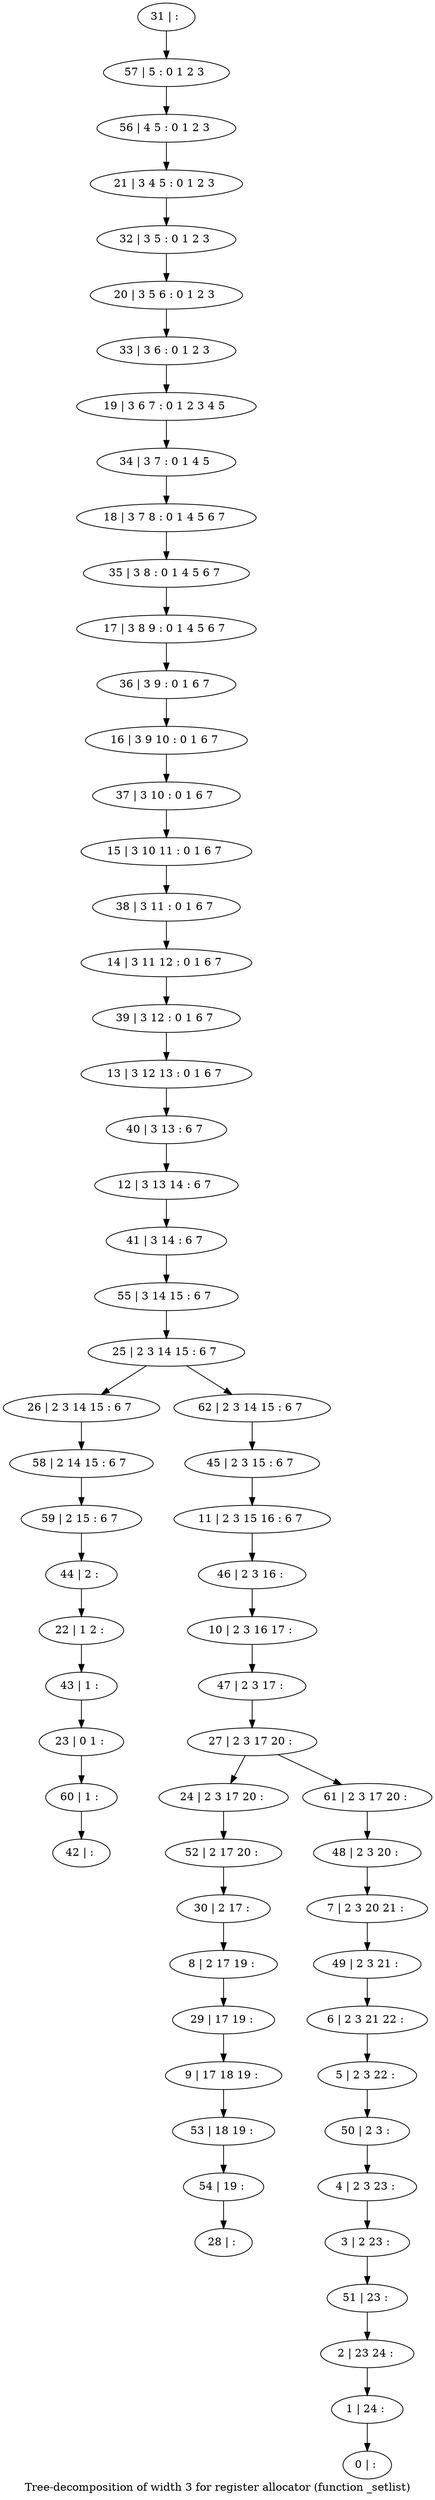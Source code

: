 digraph G {
graph [label="Tree-decomposition of width 3 for register allocator (function _setlist)"]
0[label="0 | : "];
1[label="1 | 24 : "];
2[label="2 | 23 24 : "];
3[label="3 | 2 23 : "];
4[label="4 | 2 3 23 : "];
5[label="5 | 2 3 22 : "];
6[label="6 | 2 3 21 22 : "];
7[label="7 | 2 3 20 21 : "];
8[label="8 | 2 17 19 : "];
9[label="9 | 17 18 19 : "];
10[label="10 | 2 3 16 17 : "];
11[label="11 | 2 3 15 16 : 6 7 "];
12[label="12 | 3 13 14 : 6 7 "];
13[label="13 | 3 12 13 : 0 1 6 7 "];
14[label="14 | 3 11 12 : 0 1 6 7 "];
15[label="15 | 3 10 11 : 0 1 6 7 "];
16[label="16 | 3 9 10 : 0 1 6 7 "];
17[label="17 | 3 8 9 : 0 1 4 5 6 7 "];
18[label="18 | 3 7 8 : 0 1 4 5 6 7 "];
19[label="19 | 3 6 7 : 0 1 2 3 4 5 "];
20[label="20 | 3 5 6 : 0 1 2 3 "];
21[label="21 | 3 4 5 : 0 1 2 3 "];
22[label="22 | 1 2 : "];
23[label="23 | 0 1 : "];
24[label="24 | 2 3 17 20 : "];
25[label="25 | 2 3 14 15 : 6 7 "];
26[label="26 | 2 3 14 15 : 6 7 "];
27[label="27 | 2 3 17 20 : "];
28[label="28 | : "];
29[label="29 | 17 19 : "];
30[label="30 | 2 17 : "];
31[label="31 | : "];
32[label="32 | 3 5 : 0 1 2 3 "];
33[label="33 | 3 6 : 0 1 2 3 "];
34[label="34 | 3 7 : 0 1 4 5 "];
35[label="35 | 3 8 : 0 1 4 5 6 7 "];
36[label="36 | 3 9 : 0 1 6 7 "];
37[label="37 | 3 10 : 0 1 6 7 "];
38[label="38 | 3 11 : 0 1 6 7 "];
39[label="39 | 3 12 : 0 1 6 7 "];
40[label="40 | 3 13 : 6 7 "];
41[label="41 | 3 14 : 6 7 "];
42[label="42 | : "];
43[label="43 | 1 : "];
44[label="44 | 2 : "];
45[label="45 | 2 3 15 : 6 7 "];
46[label="46 | 2 3 16 : "];
47[label="47 | 2 3 17 : "];
48[label="48 | 2 3 20 : "];
49[label="49 | 2 3 21 : "];
50[label="50 | 2 3 : "];
51[label="51 | 23 : "];
52[label="52 | 2 17 20 : "];
53[label="53 | 18 19 : "];
54[label="54 | 19 : "];
55[label="55 | 3 14 15 : 6 7 "];
56[label="56 | 4 5 : 0 1 2 3 "];
57[label="57 | 5 : 0 1 2 3 "];
58[label="58 | 2 14 15 : 6 7 "];
59[label="59 | 2 15 : 6 7 "];
60[label="60 | 1 : "];
61[label="61 | 2 3 17 20 : "];
62[label="62 | 2 3 14 15 : 6 7 "];
29->9 ;
8->29 ;
30->8 ;
43->23 ;
22->43 ;
44->22 ;
52->30 ;
24->52 ;
9->53 ;
54->28 ;
53->54 ;
26->58 ;
59->44 ;
58->59 ;
60->42 ;
23->60 ;
31->57 ;
57->56 ;
56->21 ;
21->32 ;
32->20 ;
20->33 ;
33->19 ;
19->34 ;
34->18 ;
18->35 ;
35->17 ;
17->36 ;
36->16 ;
16->37 ;
37->15 ;
15->38 ;
38->14 ;
14->39 ;
39->13 ;
13->40 ;
40->12 ;
12->41 ;
41->55 ;
55->25 ;
45->11 ;
11->46 ;
46->10 ;
10->47 ;
47->27 ;
48->7 ;
7->49 ;
49->6 ;
6->5 ;
5->50 ;
50->4 ;
4->3 ;
3->51 ;
51->2 ;
2->1 ;
1->0 ;
61->48 ;
62->45 ;
27->24 ;
27->61 ;
25->26 ;
25->62 ;
}
